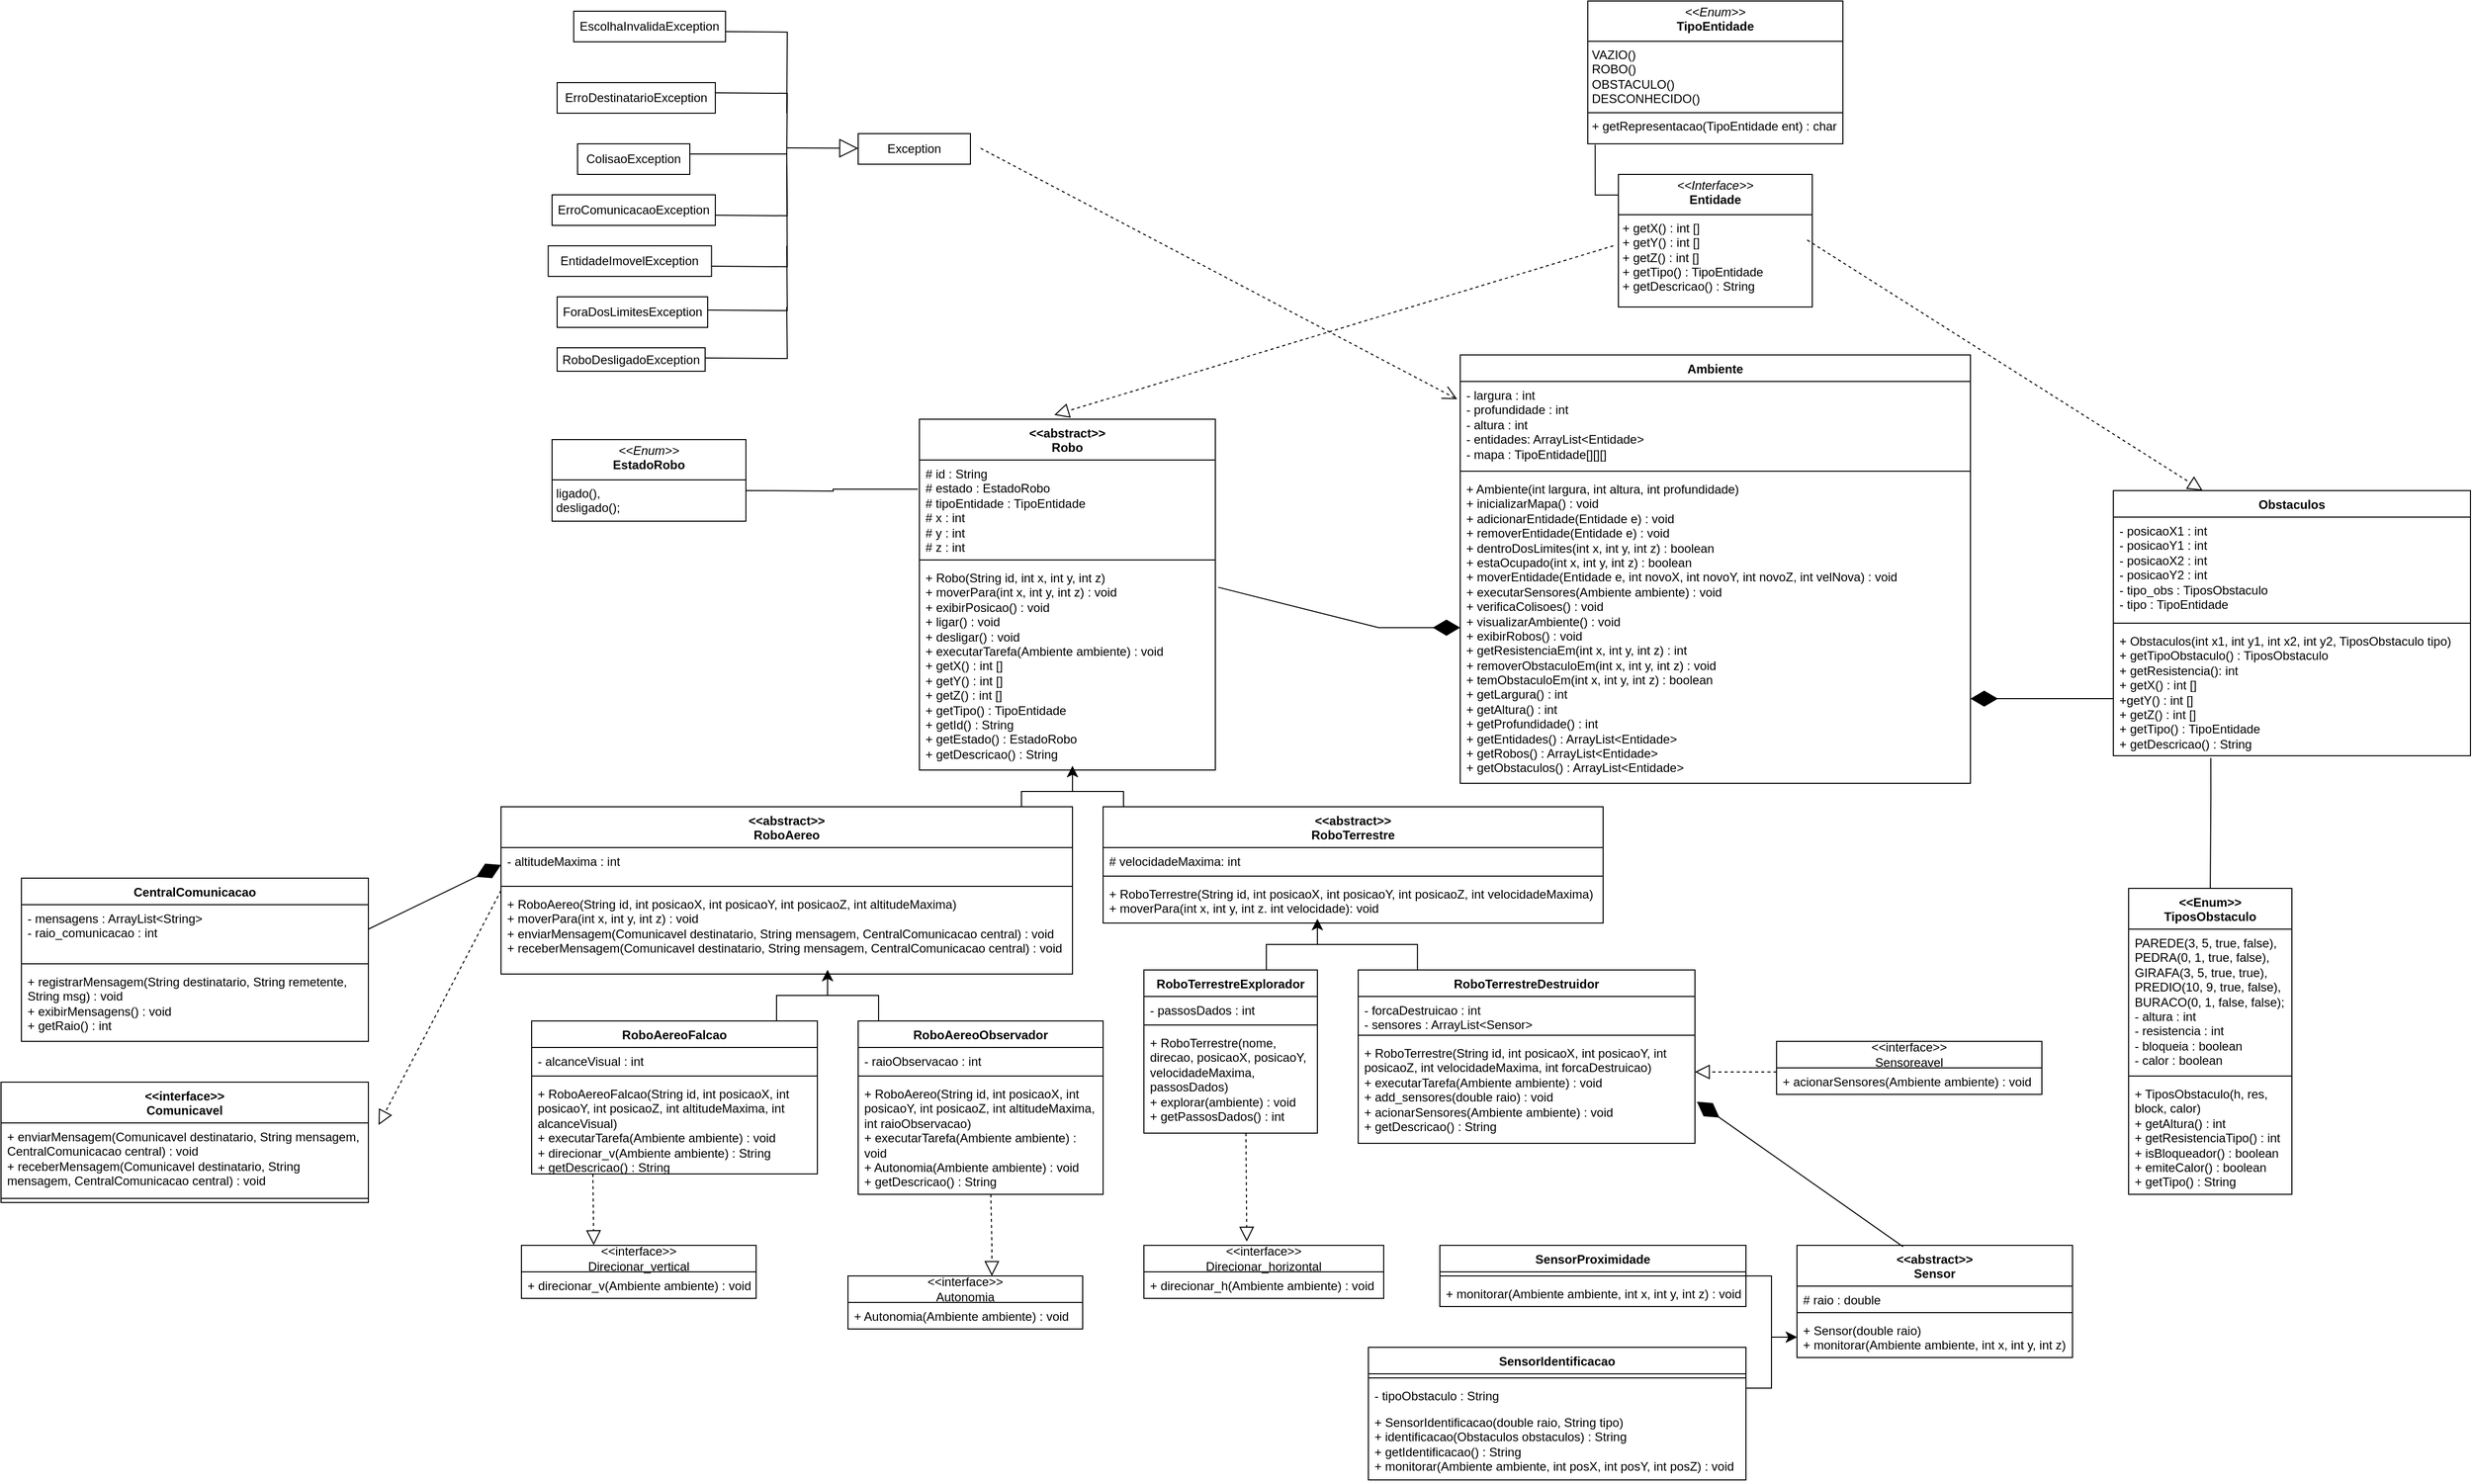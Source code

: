 <mxfile version="26.2.15">
  <diagram id="C5RBs43oDa-KdzZeNtuy" name="Page-1">
    <mxGraphModel dx="2195" dy="632" grid="1" gridSize="10" guides="1" tooltips="1" connect="1" arrows="1" fold="1" page="1" pageScale="1" pageWidth="1169" pageHeight="1654" math="0" shadow="0">
      <root>
        <mxCell id="WIyWlLk6GJQsqaUBKTNV-0" />
        <mxCell id="WIyWlLk6GJQsqaUBKTNV-1" parent="WIyWlLk6GJQsqaUBKTNV-0" />
        <mxCell id="iNKzjEWo3micGkkLstdR-3" value="&lt;div&gt;&amp;lt;&amp;lt;abstract&amp;gt;&amp;gt;&lt;/div&gt;Robo" style="swimlane;fontStyle=1;align=center;verticalAlign=top;childLayout=stackLayout;horizontal=1;startSize=40;horizontalStack=0;resizeParent=1;resizeParentMax=0;resizeLast=0;collapsible=1;marginBottom=0;whiteSpace=wrap;html=1;" parent="WIyWlLk6GJQsqaUBKTNV-1" vertex="1">
          <mxGeometry x="390" y="470" width="290" height="344" as="geometry" />
        </mxCell>
        <mxCell id="iNKzjEWo3micGkkLstdR-4" value="# id : String&lt;div&gt;&lt;span style=&quot;background-color: transparent; color: light-dark(rgb(0, 0, 0), rgb(255, 255, 255));&quot;&gt;# estado : EstadoRobo&lt;/span&gt;&lt;/div&gt;&lt;div&gt;&lt;span style=&quot;background-color: transparent; color: light-dark(rgb(0, 0, 0), rgb(255, 255, 255));&quot;&gt;# tipoEntidade : TipoEntidade&amp;nbsp;&lt;/span&gt;&lt;/div&gt;&lt;div&gt;&lt;span style=&quot;background-color: transparent; color: light-dark(rgb(0, 0, 0), rgb(255, 255, 255));&quot;&gt;# x : int&lt;/span&gt;&lt;/div&gt;&lt;div&gt;# y : int&lt;/div&gt;&lt;div&gt;# z : int&lt;/div&gt;" style="text;strokeColor=none;fillColor=none;align=left;verticalAlign=top;spacingLeft=4;spacingRight=4;overflow=hidden;rotatable=0;points=[[0,0.5],[1,0.5]];portConstraint=eastwest;whiteSpace=wrap;html=1;" parent="iNKzjEWo3micGkkLstdR-3" vertex="1">
          <mxGeometry y="40" width="290" height="94" as="geometry" />
        </mxCell>
        <mxCell id="iNKzjEWo3micGkkLstdR-5" value="" style="line;strokeWidth=1;fillColor=none;align=left;verticalAlign=middle;spacingTop=-1;spacingLeft=3;spacingRight=3;rotatable=0;labelPosition=right;points=[];portConstraint=eastwest;strokeColor=inherit;" parent="iNKzjEWo3micGkkLstdR-3" vertex="1">
          <mxGeometry y="134" width="290" height="8" as="geometry" />
        </mxCell>
        <mxCell id="iNKzjEWo3micGkkLstdR-6" value="+ Robo(String id, int x, int y, int z)&amp;nbsp;&lt;div&gt;+ moverPara(int x, int y, int z) : void&lt;/div&gt;&lt;div&gt;+ exibirPosicao() : void&lt;/div&gt;&lt;div&gt;+ ligar() : void&lt;/div&gt;&lt;div&gt;+ desligar() : void&lt;/div&gt;&lt;div&gt;+ executarTarefa(Ambiente ambiente) : void&lt;/div&gt;&lt;div&gt;&lt;span style=&quot;background-color: transparent; color: light-dark(rgb(0, 0, 0), rgb(255, 255, 255));&quot;&gt;+ getX() : int []&lt;/span&gt;&lt;/div&gt;&lt;div&gt;+ getY() : int []&lt;/div&gt;&lt;div&gt;+ getZ() : int []&lt;/div&gt;&lt;div&gt;+ getTipo() : TipoEntidade&lt;/div&gt;&lt;div&gt;+ getId() : String&lt;/div&gt;&lt;div&gt;+ getEstado() : EstadoRobo&lt;/div&gt;&lt;div&gt;+ getDescricao() : String&lt;/div&gt;" style="text;strokeColor=none;fillColor=none;align=left;verticalAlign=top;spacingLeft=4;spacingRight=4;overflow=hidden;rotatable=0;points=[[0,0.5],[1,0.5]];portConstraint=eastwest;whiteSpace=wrap;html=1;" parent="iNKzjEWo3micGkkLstdR-3" vertex="1">
          <mxGeometry y="142" width="290" height="202" as="geometry" />
        </mxCell>
        <mxCell id="iNKzjEWo3micGkkLstdR-9" value="" style="edgeStyle=elbowEdgeStyle;elbow=vertical;endArrow=classic;html=1;curved=0;rounded=0;endSize=8;startSize=8;" parent="WIyWlLk6GJQsqaUBKTNV-1" edge="1">
          <mxGeometry width="50" height="50" relative="1" as="geometry">
            <mxPoint x="490" y="860" as="sourcePoint" />
            <mxPoint x="540" y="810" as="targetPoint" />
          </mxGeometry>
        </mxCell>
        <mxCell id="iNKzjEWo3micGkkLstdR-10" value="" style="edgeStyle=elbowEdgeStyle;elbow=vertical;endArrow=classic;html=1;curved=0;rounded=0;endSize=8;startSize=8;" parent="WIyWlLk6GJQsqaUBKTNV-1" edge="1">
          <mxGeometry width="50" height="50" relative="1" as="geometry">
            <mxPoint x="590" y="860" as="sourcePoint" />
            <mxPoint x="540" y="810" as="targetPoint" />
          </mxGeometry>
        </mxCell>
        <mxCell id="iNKzjEWo3micGkkLstdR-11" value="&lt;div&gt;&amp;lt;&amp;lt;abstract&amp;gt;&amp;gt;&lt;/div&gt;RoboAereo" style="swimlane;fontStyle=1;align=center;verticalAlign=top;childLayout=stackLayout;horizontal=1;startSize=40;horizontalStack=0;resizeParent=1;resizeParentMax=0;resizeLast=0;collapsible=1;marginBottom=0;whiteSpace=wrap;html=1;" parent="WIyWlLk6GJQsqaUBKTNV-1" vertex="1">
          <mxGeometry x="-20" y="850" width="560" height="164" as="geometry" />
        </mxCell>
        <mxCell id="iNKzjEWo3micGkkLstdR-12" value="&lt;span style=&quot;background-color: transparent; color: light-dark(rgb(0, 0, 0), rgb(255, 255, 255));&quot;&gt;- altitudeMaxima : int&lt;/span&gt;" style="text;strokeColor=none;fillColor=none;align=left;verticalAlign=top;spacingLeft=4;spacingRight=4;overflow=hidden;rotatable=0;points=[[0,0.5],[1,0.5]];portConstraint=eastwest;whiteSpace=wrap;html=1;" parent="iNKzjEWo3micGkkLstdR-11" vertex="1">
          <mxGeometry y="40" width="560" height="34" as="geometry" />
        </mxCell>
        <mxCell id="iNKzjEWo3micGkkLstdR-13" value="" style="line;strokeWidth=1;fillColor=none;align=left;verticalAlign=middle;spacingTop=-1;spacingLeft=3;spacingRight=3;rotatable=0;labelPosition=right;points=[];portConstraint=eastwest;strokeColor=inherit;" parent="iNKzjEWo3micGkkLstdR-11" vertex="1">
          <mxGeometry y="74" width="560" height="8" as="geometry" />
        </mxCell>
        <mxCell id="TuTFMOSZSAOXlySYY8sA-10" value="" style="endArrow=block;dashed=1;endFill=0;endSize=12;html=1;rounded=0;" edge="1" parent="iNKzjEWo3micGkkLstdR-11">
          <mxGeometry width="160" relative="1" as="geometry">
            <mxPoint y="82" as="sourcePoint" />
            <mxPoint x="-120" y="312" as="targetPoint" />
          </mxGeometry>
        </mxCell>
        <mxCell id="iNKzjEWo3micGkkLstdR-14" value="+ RoboAereo(String id, int posicaoX, int posicaoY, int posicaoZ, int altitudeMaxima)&lt;div&gt;&lt;span style=&quot;background-color: transparent; color: light-dark(rgb(0, 0, 0), rgb(255, 255, 255));&quot;&gt;+ moverPara(int x, int y, int z) : void&lt;/span&gt;&lt;/div&gt;&lt;div&gt;&lt;span style=&quot;background-color: transparent; color: light-dark(rgb(0, 0, 0), rgb(255, 255, 255));&quot;&gt;+ enviarMensagem(Comunicavel destinatario, String mensagem, CentralComunicacao central) : void&lt;/span&gt;&lt;/div&gt;&lt;div&gt;+ receberMensagem(&lt;span style=&quot;background-color: transparent; color: light-dark(rgb(0, 0, 0), rgb(255, 255, 255));&quot;&gt;Comunicavel destinatario, String mensagem, CentralComunicacao central) : void&lt;/span&gt;&lt;/div&gt;" style="text;strokeColor=none;fillColor=none;align=left;verticalAlign=top;spacingLeft=4;spacingRight=4;overflow=hidden;rotatable=0;points=[[0,0.5],[1,0.5]];portConstraint=eastwest;whiteSpace=wrap;html=1;" parent="iNKzjEWo3micGkkLstdR-11" vertex="1">
          <mxGeometry y="82" width="560" height="82" as="geometry" />
        </mxCell>
        <mxCell id="iNKzjEWo3micGkkLstdR-19" value="&lt;div&gt;&amp;lt;&amp;lt;abstract&amp;gt;&amp;gt;&lt;/div&gt;RoboTerrestre" style="swimlane;fontStyle=1;align=center;verticalAlign=top;childLayout=stackLayout;horizontal=1;startSize=40;horizontalStack=0;resizeParent=1;resizeParentMax=0;resizeLast=0;collapsible=1;marginBottom=0;whiteSpace=wrap;html=1;" parent="WIyWlLk6GJQsqaUBKTNV-1" vertex="1">
          <mxGeometry x="570" y="850" width="490" height="114" as="geometry" />
        </mxCell>
        <mxCell id="iNKzjEWo3micGkkLstdR-20" value="# velocidadeMaxima: int" style="text;strokeColor=none;fillColor=none;align=left;verticalAlign=top;spacingLeft=4;spacingRight=4;overflow=hidden;rotatable=0;points=[[0,0.5],[1,0.5]];portConstraint=eastwest;whiteSpace=wrap;html=1;" parent="iNKzjEWo3micGkkLstdR-19" vertex="1">
          <mxGeometry y="40" width="490" height="24" as="geometry" />
        </mxCell>
        <mxCell id="iNKzjEWo3micGkkLstdR-21" value="" style="line;strokeWidth=1;fillColor=none;align=left;verticalAlign=middle;spacingTop=-1;spacingLeft=3;spacingRight=3;rotatable=0;labelPosition=right;points=[];portConstraint=eastwest;strokeColor=inherit;" parent="iNKzjEWo3micGkkLstdR-19" vertex="1">
          <mxGeometry y="64" width="490" height="8" as="geometry" />
        </mxCell>
        <mxCell id="iNKzjEWo3micGkkLstdR-22" value="+ RoboTerrestre(String id, int posicaoX, int posicaoY, int posicaoZ, int velocidadeMaxima)&lt;div&gt;+ moverPara(int x, int y, int z. int velocidade): void&lt;br&gt;&lt;/div&gt;" style="text;strokeColor=none;fillColor=none;align=left;verticalAlign=top;spacingLeft=4;spacingRight=4;overflow=hidden;rotatable=0;points=[[0,0.5],[1,0.5]];portConstraint=eastwest;whiteSpace=wrap;html=1;" parent="iNKzjEWo3micGkkLstdR-19" vertex="1">
          <mxGeometry y="72" width="490" height="42" as="geometry" />
        </mxCell>
        <mxCell id="iNKzjEWo3micGkkLstdR-27" value="" style="edgeStyle=elbowEdgeStyle;elbow=vertical;endArrow=classic;html=1;curved=0;rounded=0;endSize=8;startSize=8;" parent="WIyWlLk6GJQsqaUBKTNV-1" edge="1">
          <mxGeometry width="50" height="50" relative="1" as="geometry">
            <mxPoint x="250" y="1060" as="sourcePoint" />
            <mxPoint x="300" y="1010" as="targetPoint" />
          </mxGeometry>
        </mxCell>
        <mxCell id="iNKzjEWo3micGkkLstdR-28" value="RoboAereoFalcao" style="swimlane;fontStyle=1;align=center;verticalAlign=top;childLayout=stackLayout;horizontal=1;startSize=26;horizontalStack=0;resizeParent=1;resizeParentMax=0;resizeLast=0;collapsible=1;marginBottom=0;whiteSpace=wrap;html=1;" parent="WIyWlLk6GJQsqaUBKTNV-1" vertex="1">
          <mxGeometry x="10" y="1060" width="280" height="150" as="geometry" />
        </mxCell>
        <mxCell id="iNKzjEWo3micGkkLstdR-29" value="- alcanceVisual : int" style="text;strokeColor=none;fillColor=none;align=left;verticalAlign=top;spacingLeft=4;spacingRight=4;overflow=hidden;rotatable=0;points=[[0,0.5],[1,0.5]];portConstraint=eastwest;whiteSpace=wrap;html=1;" parent="iNKzjEWo3micGkkLstdR-28" vertex="1">
          <mxGeometry y="26" width="280" height="24" as="geometry" />
        </mxCell>
        <mxCell id="iNKzjEWo3micGkkLstdR-30" value="" style="line;strokeWidth=1;fillColor=none;align=left;verticalAlign=middle;spacingTop=-1;spacingLeft=3;spacingRight=3;rotatable=0;labelPosition=right;points=[];portConstraint=eastwest;strokeColor=inherit;" parent="iNKzjEWo3micGkkLstdR-28" vertex="1">
          <mxGeometry y="50" width="280" height="8" as="geometry" />
        </mxCell>
        <mxCell id="iNKzjEWo3micGkkLstdR-31" value="&lt;div&gt;+ RoboAereoFalcao(String id, int posicaoX, int posicaoY, int posicaoZ, int altitudeMaxima, int alcanceVisual)&lt;/div&gt;+ executarTarefa(Ambiente ambiente) : void&lt;div&gt;+ direcionar_v(Ambiente ambiente) : String&lt;/div&gt;&lt;div&gt;+ getDescricao() : String&lt;/div&gt;" style="text;strokeColor=none;fillColor=none;align=left;verticalAlign=top;spacingLeft=4;spacingRight=4;overflow=hidden;rotatable=0;points=[[0,0.5],[1,0.5]];portConstraint=eastwest;whiteSpace=wrap;html=1;" parent="iNKzjEWo3micGkkLstdR-28" vertex="1">
          <mxGeometry y="58" width="280" height="92" as="geometry" />
        </mxCell>
        <mxCell id="iNKzjEWo3micGkkLstdR-32" value="RoboAereoObservador" style="swimlane;fontStyle=1;align=center;verticalAlign=top;childLayout=stackLayout;horizontal=1;startSize=26;horizontalStack=0;resizeParent=1;resizeParentMax=0;resizeLast=0;collapsible=1;marginBottom=0;whiteSpace=wrap;html=1;" parent="WIyWlLk6GJQsqaUBKTNV-1" vertex="1">
          <mxGeometry x="330" y="1060" width="240" height="170" as="geometry" />
        </mxCell>
        <mxCell id="iNKzjEWo3micGkkLstdR-33" value="- raioObservacao : int" style="text;strokeColor=none;fillColor=none;align=left;verticalAlign=top;spacingLeft=4;spacingRight=4;overflow=hidden;rotatable=0;points=[[0,0.5],[1,0.5]];portConstraint=eastwest;whiteSpace=wrap;html=1;" parent="iNKzjEWo3micGkkLstdR-32" vertex="1">
          <mxGeometry y="26" width="240" height="24" as="geometry" />
        </mxCell>
        <mxCell id="iNKzjEWo3micGkkLstdR-34" value="" style="line;strokeWidth=1;fillColor=none;align=left;verticalAlign=middle;spacingTop=-1;spacingLeft=3;spacingRight=3;rotatable=0;labelPosition=right;points=[];portConstraint=eastwest;strokeColor=inherit;" parent="iNKzjEWo3micGkkLstdR-32" vertex="1">
          <mxGeometry y="50" width="240" height="8" as="geometry" />
        </mxCell>
        <mxCell id="iNKzjEWo3micGkkLstdR-35" value="&lt;div&gt;+ RoboAereo(String id, int posicaoX, int posicaoY, int posicaoZ, int altitudeMaxima, int raioObservacao)&lt;/div&gt;+ executarTarefa(Ambiente ambiente) : void&lt;div&gt;+ Autonomia(Ambiente ambiente) : void&lt;/div&gt;&lt;div&gt;+ getDescricao() : String&lt;/div&gt;" style="text;strokeColor=none;fillColor=none;align=left;verticalAlign=top;spacingLeft=4;spacingRight=4;overflow=hidden;rotatable=0;points=[[0,0.5],[1,0.5]];portConstraint=eastwest;whiteSpace=wrap;html=1;" parent="iNKzjEWo3micGkkLstdR-32" vertex="1">
          <mxGeometry y="58" width="240" height="112" as="geometry" />
        </mxCell>
        <mxCell id="iNKzjEWo3micGkkLstdR-37" style="edgeStyle=orthogonalEdgeStyle;rounded=0;orthogonalLoop=1;jettySize=auto;html=1;exitX=1;exitY=0.5;exitDx=0;exitDy=0;" parent="iNKzjEWo3micGkkLstdR-32" source="iNKzjEWo3micGkkLstdR-33" target="iNKzjEWo3micGkkLstdR-33" edge="1">
          <mxGeometry relative="1" as="geometry" />
        </mxCell>
        <mxCell id="iNKzjEWo3micGkkLstdR-36" value="" style="edgeStyle=elbowEdgeStyle;elbow=vertical;endArrow=classic;html=1;curved=0;rounded=0;endSize=8;startSize=8;" parent="WIyWlLk6GJQsqaUBKTNV-1" edge="1">
          <mxGeometry width="50" height="50" relative="1" as="geometry">
            <mxPoint x="350" y="1060" as="sourcePoint" />
            <mxPoint x="300" y="1010" as="targetPoint" />
          </mxGeometry>
        </mxCell>
        <mxCell id="iNKzjEWo3micGkkLstdR-39" value="" style="edgeStyle=elbowEdgeStyle;elbow=vertical;endArrow=classic;html=1;curved=0;rounded=0;endSize=8;startSize=8;" parent="WIyWlLk6GJQsqaUBKTNV-1" edge="1">
          <mxGeometry width="50" height="50" relative="1" as="geometry">
            <mxPoint x="730" y="1010" as="sourcePoint" />
            <mxPoint x="780" y="960" as="targetPoint" />
          </mxGeometry>
        </mxCell>
        <mxCell id="iNKzjEWo3micGkkLstdR-40" value="RoboTerrestreExplorador" style="swimlane;fontStyle=1;align=center;verticalAlign=top;childLayout=stackLayout;horizontal=1;startSize=26;horizontalStack=0;resizeParent=1;resizeParentMax=0;resizeLast=0;collapsible=1;marginBottom=0;whiteSpace=wrap;html=1;" parent="WIyWlLk6GJQsqaUBKTNV-1" vertex="1">
          <mxGeometry x="610" y="1010" width="170" height="160" as="geometry" />
        </mxCell>
        <mxCell id="iNKzjEWo3micGkkLstdR-41" value="- passosDados : int" style="text;strokeColor=none;fillColor=none;align=left;verticalAlign=top;spacingLeft=4;spacingRight=4;overflow=hidden;rotatable=0;points=[[0,0.5],[1,0.5]];portConstraint=eastwest;whiteSpace=wrap;html=1;" parent="iNKzjEWo3micGkkLstdR-40" vertex="1">
          <mxGeometry y="26" width="170" height="24" as="geometry" />
        </mxCell>
        <mxCell id="iNKzjEWo3micGkkLstdR-42" value="" style="line;strokeWidth=1;fillColor=none;align=left;verticalAlign=middle;spacingTop=-1;spacingLeft=3;spacingRight=3;rotatable=0;labelPosition=right;points=[];portConstraint=eastwest;strokeColor=inherit;" parent="iNKzjEWo3micGkkLstdR-40" vertex="1">
          <mxGeometry y="50" width="170" height="8" as="geometry" />
        </mxCell>
        <mxCell id="iNKzjEWo3micGkkLstdR-43" value="&lt;div&gt;+ RoboTerrestre(nome, direcao, posicaoX, posicaoY, velocidadeMaxima, passosDados)&lt;/div&gt;+ explorar(ambiente) : void&lt;div&gt;+ getPassosDados() : int&lt;/div&gt;" style="text;strokeColor=none;fillColor=none;align=left;verticalAlign=top;spacingLeft=4;spacingRight=4;overflow=hidden;rotatable=0;points=[[0,0.5],[1,0.5]];portConstraint=eastwest;whiteSpace=wrap;html=1;" parent="iNKzjEWo3micGkkLstdR-40" vertex="1">
          <mxGeometry y="58" width="170" height="102" as="geometry" />
        </mxCell>
        <mxCell id="iNKzjEWo3micGkkLstdR-44" value="RoboTerrestreDestruidor" style="swimlane;fontStyle=1;align=center;verticalAlign=top;childLayout=stackLayout;horizontal=1;startSize=26;horizontalStack=0;resizeParent=1;resizeParentMax=0;resizeLast=0;collapsible=1;marginBottom=0;whiteSpace=wrap;html=1;" parent="WIyWlLk6GJQsqaUBKTNV-1" vertex="1">
          <mxGeometry x="820" y="1010" width="330" height="170" as="geometry" />
        </mxCell>
        <mxCell id="iNKzjEWo3micGkkLstdR-45" value="- forcaDestruicao : int&lt;div&gt;- sensores : ArrayList&amp;lt;Sensor&amp;gt;&lt;/div&gt;" style="text;strokeColor=none;fillColor=none;align=left;verticalAlign=top;spacingLeft=4;spacingRight=4;overflow=hidden;rotatable=0;points=[[0,0.5],[1,0.5]];portConstraint=eastwest;whiteSpace=wrap;html=1;" parent="iNKzjEWo3micGkkLstdR-44" vertex="1">
          <mxGeometry y="26" width="330" height="34" as="geometry" />
        </mxCell>
        <mxCell id="iNKzjEWo3micGkkLstdR-46" value="" style="line;strokeWidth=1;fillColor=none;align=left;verticalAlign=middle;spacingTop=-1;spacingLeft=3;spacingRight=3;rotatable=0;labelPosition=right;points=[];portConstraint=eastwest;strokeColor=inherit;" parent="iNKzjEWo3micGkkLstdR-44" vertex="1">
          <mxGeometry y="60" width="330" height="8" as="geometry" />
        </mxCell>
        <mxCell id="iNKzjEWo3micGkkLstdR-47" value="&lt;div&gt;+ RoboTerrestre(String id, int posicaoX, int posicaoY, int posicaoZ, int velocidadeMaxima, int forcaDestruicao)&lt;/div&gt;+ executarTarefa(Ambiente ambiente) : void&lt;div&gt;+ add_sensores(double raio) : void&lt;/div&gt;&lt;div&gt;+ acionarSensores(Ambiente ambiente) : void&lt;/div&gt;&lt;div&gt;+ getDescricao() : String&amp;nbsp;&lt;/div&gt;" style="text;strokeColor=none;fillColor=none;align=left;verticalAlign=top;spacingLeft=4;spacingRight=4;overflow=hidden;rotatable=0;points=[[0,0.5],[1,0.5]];portConstraint=eastwest;whiteSpace=wrap;html=1;" parent="iNKzjEWo3micGkkLstdR-44" vertex="1">
          <mxGeometry y="68" width="330" height="102" as="geometry" />
        </mxCell>
        <mxCell id="iNKzjEWo3micGkkLstdR-48" value="" style="edgeStyle=elbowEdgeStyle;elbow=vertical;endArrow=classic;html=1;curved=0;rounded=0;endSize=8;startSize=8;exitX=0.176;exitY=0;exitDx=0;exitDy=0;exitPerimeter=0;" parent="WIyWlLk6GJQsqaUBKTNV-1" source="iNKzjEWo3micGkkLstdR-44" edge="1">
          <mxGeometry width="50" height="50" relative="1" as="geometry">
            <mxPoint x="820" y="1000" as="sourcePoint" />
            <mxPoint x="780" y="960" as="targetPoint" />
          </mxGeometry>
        </mxCell>
        <mxCell id="iNKzjEWo3micGkkLstdR-49" value="SensorIdentificacao" style="swimlane;fontStyle=1;align=center;verticalAlign=top;childLayout=stackLayout;horizontal=1;startSize=26;horizontalStack=0;resizeParent=1;resizeParentMax=0;resizeLast=0;collapsible=1;marginBottom=0;whiteSpace=wrap;html=1;" parent="WIyWlLk6GJQsqaUBKTNV-1" vertex="1">
          <mxGeometry x="830" y="1380" width="370" height="130" as="geometry" />
        </mxCell>
        <mxCell id="iNKzjEWo3micGkkLstdR-51" value="" style="line;strokeWidth=1;fillColor=none;align=left;verticalAlign=middle;spacingTop=-1;spacingLeft=3;spacingRight=3;rotatable=0;labelPosition=right;points=[];portConstraint=eastwest;strokeColor=inherit;" parent="iNKzjEWo3micGkkLstdR-49" vertex="1">
          <mxGeometry y="26" width="370" height="8" as="geometry" />
        </mxCell>
        <mxCell id="iNKzjEWo3micGkkLstdR-50" value="- tipoObstaculo : String" style="text;strokeColor=none;fillColor=none;align=left;verticalAlign=top;spacingLeft=4;spacingRight=4;overflow=hidden;rotatable=0;points=[[0,0.5],[1,0.5]];portConstraint=eastwest;whiteSpace=wrap;html=1;" parent="iNKzjEWo3micGkkLstdR-49" vertex="1">
          <mxGeometry y="34" width="370" height="26" as="geometry" />
        </mxCell>
        <mxCell id="iNKzjEWo3micGkkLstdR-52" value="+ SensorIdentificacao(double raio, String tipo)&lt;div&gt;+ identificacao(Obstaculos obstaculos) : String&lt;/div&gt;&lt;div&gt;+ getIdentificacao() : String&lt;/div&gt;&lt;div&gt;+ monitorar(Ambiente ambiente, int posX, int posY, int posZ) : void&lt;/div&gt;" style="text;strokeColor=none;fillColor=none;align=left;verticalAlign=top;spacingLeft=4;spacingRight=4;overflow=hidden;rotatable=0;points=[[0,0.5],[1,0.5]];portConstraint=eastwest;whiteSpace=wrap;html=1;" parent="iNKzjEWo3micGkkLstdR-49" vertex="1">
          <mxGeometry y="60" width="370" height="70" as="geometry" />
        </mxCell>
        <mxCell id="iNKzjEWo3micGkkLstdR-55" value="" style="edgeStyle=elbowEdgeStyle;elbow=horizontal;endArrow=classic;html=1;curved=0;rounded=0;endSize=8;startSize=8;" parent="WIyWlLk6GJQsqaUBKTNV-1" edge="1">
          <mxGeometry width="50" height="50" relative="1" as="geometry">
            <mxPoint x="1200" y="1420" as="sourcePoint" />
            <mxPoint x="1250" y="1370" as="targetPoint" />
          </mxGeometry>
        </mxCell>
        <mxCell id="iNKzjEWo3micGkkLstdR-56" value="&lt;div&gt;&amp;lt;&amp;lt;abstract&amp;gt;&amp;gt;&lt;/div&gt;Sensor" style="swimlane;fontStyle=1;align=center;verticalAlign=top;childLayout=stackLayout;horizontal=1;startSize=40;horizontalStack=0;resizeParent=1;resizeParentMax=0;resizeLast=0;collapsible=1;marginBottom=0;whiteSpace=wrap;html=1;" parent="WIyWlLk6GJQsqaUBKTNV-1" vertex="1">
          <mxGeometry x="1250" y="1280" width="270" height="110" as="geometry" />
        </mxCell>
        <mxCell id="iNKzjEWo3micGkkLstdR-57" value="# raio : double" style="text;strokeColor=none;fillColor=none;align=left;verticalAlign=top;spacingLeft=4;spacingRight=4;overflow=hidden;rotatable=0;points=[[0,0.5],[1,0.5]];portConstraint=eastwest;whiteSpace=wrap;html=1;" parent="iNKzjEWo3micGkkLstdR-56" vertex="1">
          <mxGeometry y="40" width="270" height="22" as="geometry" />
        </mxCell>
        <mxCell id="iNKzjEWo3micGkkLstdR-58" value="" style="line;strokeWidth=1;fillColor=none;align=left;verticalAlign=middle;spacingTop=-1;spacingLeft=3;spacingRight=3;rotatable=0;labelPosition=right;points=[];portConstraint=eastwest;strokeColor=inherit;" parent="iNKzjEWo3micGkkLstdR-56" vertex="1">
          <mxGeometry y="62" width="270" height="8" as="geometry" />
        </mxCell>
        <mxCell id="iNKzjEWo3micGkkLstdR-59" value="+ Sensor(double raio)&lt;div&gt;+ monitorar(Ambiente ambiente, int x, int y, int z)&lt;/div&gt;" style="text;strokeColor=none;fillColor=none;align=left;verticalAlign=top;spacingLeft=4;spacingRight=4;overflow=hidden;rotatable=0;points=[[0,0.5],[1,0.5]];portConstraint=eastwest;whiteSpace=wrap;html=1;" parent="iNKzjEWo3micGkkLstdR-56" vertex="1">
          <mxGeometry y="70" width="270" height="40" as="geometry" />
        </mxCell>
        <mxCell id="iNKzjEWo3micGkkLstdR-60" value="" style="edgeStyle=elbowEdgeStyle;elbow=horizontal;endArrow=classic;html=1;curved=0;rounded=0;endSize=8;startSize=8;" parent="WIyWlLk6GJQsqaUBKTNV-1" edge="1">
          <mxGeometry width="50" height="50" relative="1" as="geometry">
            <mxPoint x="1200" y="1310" as="sourcePoint" />
            <mxPoint x="1250" y="1370" as="targetPoint" />
          </mxGeometry>
        </mxCell>
        <mxCell id="iNKzjEWo3micGkkLstdR-61" value="SensorProximidade" style="swimlane;fontStyle=1;align=center;verticalAlign=top;childLayout=stackLayout;horizontal=1;startSize=26;horizontalStack=0;resizeParent=1;resizeParentMax=0;resizeLast=0;collapsible=1;marginBottom=0;whiteSpace=wrap;html=1;" parent="WIyWlLk6GJQsqaUBKTNV-1" vertex="1">
          <mxGeometry x="900" y="1280" width="300" height="60" as="geometry" />
        </mxCell>
        <mxCell id="iNKzjEWo3micGkkLstdR-63" value="" style="line;strokeWidth=1;fillColor=none;align=left;verticalAlign=middle;spacingTop=-1;spacingLeft=3;spacingRight=3;rotatable=0;labelPosition=right;points=[];portConstraint=eastwest;strokeColor=inherit;" parent="iNKzjEWo3micGkkLstdR-61" vertex="1">
          <mxGeometry y="26" width="300" height="8" as="geometry" />
        </mxCell>
        <mxCell id="iNKzjEWo3micGkkLstdR-64" value="+ monitorar(Ambiente ambiente, int x, int y, int z) : void" style="text;strokeColor=none;fillColor=none;align=left;verticalAlign=top;spacingLeft=4;spacingRight=4;overflow=hidden;rotatable=0;points=[[0,0.5],[1,0.5]];portConstraint=eastwest;whiteSpace=wrap;html=1;" parent="iNKzjEWo3micGkkLstdR-61" vertex="1">
          <mxGeometry y="34" width="300" height="26" as="geometry" />
        </mxCell>
        <mxCell id="iNKzjEWo3micGkkLstdR-65" value="Obstaculos" style="swimlane;fontStyle=1;align=center;verticalAlign=top;childLayout=stackLayout;horizontal=1;startSize=26;horizontalStack=0;resizeParent=1;resizeParentMax=0;resizeLast=0;collapsible=1;marginBottom=0;whiteSpace=wrap;html=1;" parent="WIyWlLk6GJQsqaUBKTNV-1" vertex="1">
          <mxGeometry x="1560" y="540" width="350" height="260" as="geometry" />
        </mxCell>
        <mxCell id="iNKzjEWo3micGkkLstdR-66" value="- posicaoX1 : int&lt;div&gt;- posicaoY1 : int&lt;/div&gt;&lt;div&gt;- posicaoX2 : int&lt;/div&gt;&lt;div&gt;- posicaoY2 : int&lt;/div&gt;&lt;div&gt;- tipo_obs : TiposObstaculo&lt;/div&gt;&lt;div&gt;- tipo : TipoEntidade&lt;/div&gt;" style="text;strokeColor=none;fillColor=none;align=left;verticalAlign=top;spacingLeft=4;spacingRight=4;overflow=hidden;rotatable=0;points=[[0,0.5],[1,0.5]];portConstraint=eastwest;whiteSpace=wrap;html=1;" parent="iNKzjEWo3micGkkLstdR-65" vertex="1">
          <mxGeometry y="26" width="350" height="100" as="geometry" />
        </mxCell>
        <mxCell id="iNKzjEWo3micGkkLstdR-67" value="" style="line;strokeWidth=1;fillColor=none;align=left;verticalAlign=middle;spacingTop=-1;spacingLeft=3;spacingRight=3;rotatable=0;labelPosition=right;points=[];portConstraint=eastwest;strokeColor=inherit;" parent="iNKzjEWo3micGkkLstdR-65" vertex="1">
          <mxGeometry y="126" width="350" height="8" as="geometry" />
        </mxCell>
        <mxCell id="iNKzjEWo3micGkkLstdR-68" value="+ Obstaculos(int x1, int y1, int x2, int y2, TiposObstaculo tipo)&lt;div&gt;+ getTipoObstaculo() : TiposObstaculo&lt;/div&gt;&lt;div&gt;+ getResistencia(): int&lt;/div&gt;&lt;div&gt;+ getX() : int []&lt;/div&gt;&lt;div&gt;+getY() : int []&lt;/div&gt;&lt;div&gt;+ getZ() : int []&lt;/div&gt;&lt;div&gt;+ getTipo() : TipoEntidade&lt;/div&gt;&lt;div&gt;+ getDescricao() : String&lt;/div&gt;" style="text;strokeColor=none;fillColor=none;align=left;verticalAlign=top;spacingLeft=4;spacingRight=4;overflow=hidden;rotatable=0;points=[[0,0.5],[1,0.5]];portConstraint=eastwest;whiteSpace=wrap;html=1;" parent="iNKzjEWo3micGkkLstdR-65" vertex="1">
          <mxGeometry y="134" width="350" height="126" as="geometry" />
        </mxCell>
        <mxCell id="iNKzjEWo3micGkkLstdR-69" value="&lt;div&gt;&amp;lt;&amp;lt;Enum&amp;gt;&amp;gt;&lt;/div&gt;TiposObstaculo" style="swimlane;fontStyle=1;align=center;verticalAlign=top;childLayout=stackLayout;horizontal=1;startSize=40;horizontalStack=0;resizeParent=1;resizeParentMax=0;resizeLast=0;collapsible=1;marginBottom=0;whiteSpace=wrap;html=1;" parent="WIyWlLk6GJQsqaUBKTNV-1" vertex="1">
          <mxGeometry x="1575" y="930" width="160" height="300" as="geometry" />
        </mxCell>
        <mxCell id="iNKzjEWo3micGkkLstdR-70" value="&lt;div&gt;PAREDE(3, 5, true, false),&lt;/div&gt;&lt;div&gt;PEDRA(0, 1, true, false),&lt;/div&gt;&lt;div&gt;GIRAFA(3, 5, true, true),&lt;/div&gt;&lt;div&gt;PREDIO(10, 9, true, false),&lt;/div&gt;&lt;div&gt;BURACO(0, 1, false, false);&lt;/div&gt;- altura : int&amp;nbsp;&lt;div&gt;- resistencia : int&lt;/div&gt;&lt;div&gt;- bloqueia : boolean&lt;/div&gt;&lt;div&gt;- calor : boolean&lt;/div&gt;" style="text;strokeColor=none;fillColor=none;align=left;verticalAlign=top;spacingLeft=4;spacingRight=4;overflow=hidden;rotatable=0;points=[[0,0.5],[1,0.5]];portConstraint=eastwest;whiteSpace=wrap;html=1;" parent="iNKzjEWo3micGkkLstdR-69" vertex="1">
          <mxGeometry y="40" width="160" height="140" as="geometry" />
        </mxCell>
        <mxCell id="iNKzjEWo3micGkkLstdR-71" value="" style="line;strokeWidth=1;fillColor=none;align=left;verticalAlign=middle;spacingTop=-1;spacingLeft=3;spacingRight=3;rotatable=0;labelPosition=right;points=[];portConstraint=eastwest;strokeColor=inherit;" parent="iNKzjEWo3micGkkLstdR-69" vertex="1">
          <mxGeometry y="180" width="160" height="8" as="geometry" />
        </mxCell>
        <mxCell id="iNKzjEWo3micGkkLstdR-72" value="+ TiposObstaculo(h, res, block, calor)&lt;div&gt;+ getAltura() : int&lt;/div&gt;&lt;div&gt;+ getResistenciaTipo() : int&lt;/div&gt;&lt;div&gt;+ isBloqueador() : boolean&lt;/div&gt;&lt;div&gt;+ emiteCalor() : boolean&lt;/div&gt;&lt;div&gt;+ getTipo() : String&lt;/div&gt;" style="text;strokeColor=none;fillColor=none;align=left;verticalAlign=top;spacingLeft=4;spacingRight=4;overflow=hidden;rotatable=0;points=[[0,0.5],[1,0.5]];portConstraint=eastwest;whiteSpace=wrap;html=1;" parent="iNKzjEWo3micGkkLstdR-69" vertex="1">
          <mxGeometry y="188" width="160" height="112" as="geometry" />
        </mxCell>
        <mxCell id="iNKzjEWo3micGkkLstdR-73" value="Ambiente" style="swimlane;fontStyle=1;align=center;verticalAlign=top;childLayout=stackLayout;horizontal=1;startSize=26;horizontalStack=0;resizeParent=1;resizeParentMax=0;resizeLast=0;collapsible=1;marginBottom=0;whiteSpace=wrap;html=1;" parent="WIyWlLk6GJQsqaUBKTNV-1" vertex="1">
          <mxGeometry x="920" y="407" width="500" height="420" as="geometry" />
        </mxCell>
        <mxCell id="iNKzjEWo3micGkkLstdR-74" value="- largura : int&lt;div&gt;- profundidade : int&lt;/div&gt;&lt;div&gt;- altura : int&lt;/div&gt;&lt;div&gt;- entidades: ArrayList&amp;lt;Entidade&amp;gt;&lt;/div&gt;&lt;div&gt;- mapa : TipoEntidade[][][]&lt;/div&gt;" style="text;strokeColor=none;fillColor=none;align=left;verticalAlign=top;spacingLeft=4;spacingRight=4;overflow=hidden;rotatable=0;points=[[0,0.5],[1,0.5]];portConstraint=eastwest;whiteSpace=wrap;html=1;" parent="iNKzjEWo3micGkkLstdR-73" vertex="1">
          <mxGeometry y="26" width="500" height="84" as="geometry" />
        </mxCell>
        <mxCell id="iNKzjEWo3micGkkLstdR-75" value="" style="line;strokeWidth=1;fillColor=none;align=left;verticalAlign=middle;spacingTop=-1;spacingLeft=3;spacingRight=3;rotatable=0;labelPosition=right;points=[];portConstraint=eastwest;strokeColor=inherit;" parent="iNKzjEWo3micGkkLstdR-73" vertex="1">
          <mxGeometry y="110" width="500" height="8" as="geometry" />
        </mxCell>
        <mxCell id="iNKzjEWo3micGkkLstdR-76" value="+ Ambiente(int largura, int altura, int profundidade)&lt;div&gt;+ inicializarMapa() : void&lt;br&gt;&lt;div&gt;+ adicionarEntidade(Entidade e) : void&lt;/div&gt;&lt;div&gt;+ removerEntidade(Entidade e) : void&lt;/div&gt;&lt;div&gt;&lt;span style=&quot;background-color: transparent; color: light-dark(rgb(0, 0, 0), rgb(255, 255, 255));&quot;&gt;+ dentroDosLimites(int x, int y, int z) : boolean&lt;/span&gt;&lt;/div&gt;&lt;div&gt;+ estaOcupado(int x, int y, int z) : boolean&lt;/div&gt;&lt;div&gt;+ moverEntidade(Entidade e, int novoX, int novoY, int novoZ, int velNova) : void&lt;/div&gt;&lt;div&gt;+ executarSensores(Ambiente ambiente) : void&lt;/div&gt;&lt;div&gt;+ verificaColisoes() : void&lt;/div&gt;&lt;div&gt;+ visualizarAmbiente() : void&lt;/div&gt;&lt;div&gt;+ exibirRobos() : void&lt;/div&gt;&lt;div&gt;+ getResistenciaEm(int x, int y, int z) : int&lt;/div&gt;&lt;div&gt;+ removerObstaculoEm(int x, int y, int z) : void&lt;/div&gt;&lt;div&gt;+ temObstaculoEm(int x, int y, int z) : boolean&lt;/div&gt;&lt;div&gt;&lt;span style=&quot;background-color: transparent; color: light-dark(rgb(0, 0, 0), rgb(255, 255, 255));&quot;&gt;+ getLargura() : int&lt;/span&gt;&lt;/div&gt;&lt;div&gt;+ getAltura() : int&lt;/div&gt;&lt;div&gt;+ getProfundidade() : int&lt;/div&gt;&lt;div&gt;+ getEntidades() : ArrayList&amp;lt;Entidade&amp;gt;&lt;/div&gt;&lt;/div&gt;&lt;div&gt;+ getRobos() : ArrayList&amp;lt;Entidade&amp;gt;&lt;/div&gt;&lt;div&gt;+ getObstaculos() : ArrayList&amp;lt;Entidade&amp;gt;&lt;/div&gt;" style="text;strokeColor=none;fillColor=none;align=left;verticalAlign=top;spacingLeft=4;spacingRight=4;overflow=hidden;rotatable=0;points=[[0,0.5],[1,0.5]];portConstraint=eastwest;whiteSpace=wrap;html=1;" parent="iNKzjEWo3micGkkLstdR-73" vertex="1">
          <mxGeometry y="118" width="500" height="302" as="geometry" />
        </mxCell>
        <mxCell id="iNKzjEWo3micGkkLstdR-87" value="" style="endArrow=diamondThin;endFill=1;endSize=24;html=1;rounded=0;exitX=1.01;exitY=0.113;exitDx=0;exitDy=0;exitPerimeter=0;" parent="WIyWlLk6GJQsqaUBKTNV-1" source="iNKzjEWo3micGkkLstdR-6" edge="1">
          <mxGeometry width="160" relative="1" as="geometry">
            <mxPoint x="760" y="674.38" as="sourcePoint" />
            <mxPoint x="920" y="674.38" as="targetPoint" />
            <Array as="points">
              <mxPoint x="840" y="674.38" />
            </Array>
          </mxGeometry>
        </mxCell>
        <mxCell id="iNKzjEWo3micGkkLstdR-88" value="" style="endArrow=diamondThin;endFill=1;endSize=24;html=1;rounded=0;exitX=0;exitY=0.5;exitDx=0;exitDy=0;" parent="WIyWlLk6GJQsqaUBKTNV-1" edge="1">
          <mxGeometry width="160" relative="1" as="geometry">
            <mxPoint x="1560" y="744.0" as="sourcePoint" />
            <mxPoint x="1420" y="744" as="targetPoint" />
          </mxGeometry>
        </mxCell>
        <mxCell id="iNKzjEWo3micGkkLstdR-89" value="" style="endArrow=none;html=1;edgeStyle=orthogonalEdgeStyle;rounded=0;entryX=0.5;entryY=0;entryDx=0;entryDy=0;exitX=0.273;exitY=1.017;exitDx=0;exitDy=0;exitPerimeter=0;" parent="WIyWlLk6GJQsqaUBKTNV-1" source="iNKzjEWo3micGkkLstdR-68" target="iNKzjEWo3micGkkLstdR-69" edge="1">
          <mxGeometry relative="1" as="geometry">
            <mxPoint x="1550" y="860" as="sourcePoint" />
            <mxPoint x="1710" y="860" as="targetPoint" />
            <Array as="points">
              <mxPoint x="1656" y="840" />
            </Array>
          </mxGeometry>
        </mxCell>
        <mxCell id="TuTFMOSZSAOXlySYY8sA-2" value="CentralComunicacao" style="swimlane;fontStyle=1;align=center;verticalAlign=top;childLayout=stackLayout;horizontal=1;startSize=26;horizontalStack=0;resizeParent=1;resizeParentMax=0;resizeLast=0;collapsible=1;marginBottom=0;whiteSpace=wrap;html=1;" vertex="1" parent="WIyWlLk6GJQsqaUBKTNV-1">
          <mxGeometry x="-490" y="920" width="340" height="160" as="geometry" />
        </mxCell>
        <mxCell id="TuTFMOSZSAOXlySYY8sA-3" value="- mensagens : ArrayList&amp;lt;String&amp;gt;&lt;div&gt;- raio_comunicacao : int&lt;/div&gt;" style="text;strokeColor=none;fillColor=none;align=left;verticalAlign=top;spacingLeft=4;spacingRight=4;overflow=hidden;rotatable=0;points=[[0,0.5],[1,0.5]];portConstraint=eastwest;whiteSpace=wrap;html=1;" vertex="1" parent="TuTFMOSZSAOXlySYY8sA-2">
          <mxGeometry y="26" width="340" height="54" as="geometry" />
        </mxCell>
        <mxCell id="TuTFMOSZSAOXlySYY8sA-4" value="" style="line;strokeWidth=1;fillColor=none;align=left;verticalAlign=middle;spacingTop=-1;spacingLeft=3;spacingRight=3;rotatable=0;labelPosition=right;points=[];portConstraint=eastwest;strokeColor=inherit;" vertex="1" parent="TuTFMOSZSAOXlySYY8sA-2">
          <mxGeometry y="80" width="340" height="8" as="geometry" />
        </mxCell>
        <mxCell id="TuTFMOSZSAOXlySYY8sA-5" value="+ registrarMensagem(String destinatario, String remetente, String msg) : void&lt;div&gt;+ exibirMensagens() : void&lt;/div&gt;&lt;div&gt;+ getRaio() : int&lt;/div&gt;" style="text;strokeColor=none;fillColor=none;align=left;verticalAlign=top;spacingLeft=4;spacingRight=4;overflow=hidden;rotatable=0;points=[[0,0.5],[1,0.5]];portConstraint=eastwest;whiteSpace=wrap;html=1;" vertex="1" parent="TuTFMOSZSAOXlySYY8sA-2">
          <mxGeometry y="88" width="340" height="72" as="geometry" />
        </mxCell>
        <mxCell id="TuTFMOSZSAOXlySYY8sA-6" value="&amp;lt;&amp;lt;interface&amp;gt;&amp;gt;&lt;div&gt;Comunicavel&lt;/div&gt;" style="swimlane;fontStyle=1;align=center;verticalAlign=top;childLayout=stackLayout;horizontal=1;startSize=40;horizontalStack=0;resizeParent=1;resizeParentMax=0;resizeLast=0;collapsible=1;marginBottom=0;whiteSpace=wrap;html=1;" vertex="1" parent="WIyWlLk6GJQsqaUBKTNV-1">
          <mxGeometry x="-510" y="1120" width="360" height="118" as="geometry" />
        </mxCell>
        <mxCell id="TuTFMOSZSAOXlySYY8sA-7" value="+ enviarMensagem(Comunicavel destinatario, String mensagem, CentralComunicacao central)&amp;nbsp;: void&lt;div&gt;+ receberMensagem(&lt;span style=&quot;background-color: transparent; color: light-dark(rgb(0, 0, 0), rgb(255, 255, 255));&quot;&gt;Comunicavel destinatario, String mensagem, CentralComunicacao central&lt;/span&gt;&lt;span style=&quot;background-color: transparent; color: light-dark(rgb(0, 0, 0), rgb(255, 255, 255));&quot;&gt;) : void&lt;/span&gt;&lt;/div&gt;" style="text;strokeColor=none;fillColor=none;align=left;verticalAlign=top;spacingLeft=4;spacingRight=4;overflow=hidden;rotatable=0;points=[[0,0.5],[1,0.5]];portConstraint=eastwest;whiteSpace=wrap;html=1;" vertex="1" parent="TuTFMOSZSAOXlySYY8sA-6">
          <mxGeometry y="40" width="360" height="70" as="geometry" />
        </mxCell>
        <mxCell id="TuTFMOSZSAOXlySYY8sA-8" value="" style="line;strokeWidth=1;fillColor=none;align=left;verticalAlign=middle;spacingTop=-1;spacingLeft=3;spacingRight=3;rotatable=0;labelPosition=right;points=[];portConstraint=eastwest;strokeColor=inherit;" vertex="1" parent="TuTFMOSZSAOXlySYY8sA-6">
          <mxGeometry y="110" width="360" height="8" as="geometry" />
        </mxCell>
        <mxCell id="TuTFMOSZSAOXlySYY8sA-12" value="&amp;lt;&amp;lt;interface&amp;gt;&amp;gt;&lt;div&gt;Direcionar_vertical&lt;/div&gt;" style="swimlane;fontStyle=0;childLayout=stackLayout;horizontal=1;startSize=26;fillColor=none;horizontalStack=0;resizeParent=1;resizeParentMax=0;resizeLast=0;collapsible=1;marginBottom=0;whiteSpace=wrap;html=1;" vertex="1" parent="WIyWlLk6GJQsqaUBKTNV-1">
          <mxGeometry y="1280" width="230" height="52" as="geometry" />
        </mxCell>
        <mxCell id="TuTFMOSZSAOXlySYY8sA-15" value="+ direcionar_v(Ambiente ambiente) : void" style="text;strokeColor=none;fillColor=none;align=left;verticalAlign=top;spacingLeft=4;spacingRight=4;overflow=hidden;rotatable=0;points=[[0,0.5],[1,0.5]];portConstraint=eastwest;whiteSpace=wrap;html=1;" vertex="1" parent="TuTFMOSZSAOXlySYY8sA-12">
          <mxGeometry y="26" width="230" height="26" as="geometry" />
        </mxCell>
        <mxCell id="TuTFMOSZSAOXlySYY8sA-16" value="&amp;lt;&amp;lt;interface&amp;gt;&amp;gt;&lt;div&gt;Direcionar_horizontal&lt;/div&gt;" style="swimlane;fontStyle=0;childLayout=stackLayout;horizontal=1;startSize=26;fillColor=none;horizontalStack=0;resizeParent=1;resizeParentMax=0;resizeLast=0;collapsible=1;marginBottom=0;whiteSpace=wrap;html=1;" vertex="1" parent="WIyWlLk6GJQsqaUBKTNV-1">
          <mxGeometry x="610" y="1280" width="235" height="52" as="geometry" />
        </mxCell>
        <mxCell id="TuTFMOSZSAOXlySYY8sA-17" value="+ direcionar_h(Ambiente ambiente) : void" style="text;strokeColor=none;fillColor=none;align=left;verticalAlign=top;spacingLeft=4;spacingRight=4;overflow=hidden;rotatable=0;points=[[0,0.5],[1,0.5]];portConstraint=eastwest;whiteSpace=wrap;html=1;" vertex="1" parent="TuTFMOSZSAOXlySYY8sA-16">
          <mxGeometry y="26" width="235" height="26" as="geometry" />
        </mxCell>
        <mxCell id="TuTFMOSZSAOXlySYY8sA-18" value="" style="endArrow=block;dashed=1;endFill=0;endSize=12;html=1;rounded=0;entryX=0.308;entryY=-0.005;entryDx=0;entryDy=0;entryPerimeter=0;" edge="1" parent="WIyWlLk6GJQsqaUBKTNV-1" target="TuTFMOSZSAOXlySYY8sA-12">
          <mxGeometry width="160" relative="1" as="geometry">
            <mxPoint x="70" y="1210" as="sourcePoint" />
            <mxPoint x="230" y="1210" as="targetPoint" />
          </mxGeometry>
        </mxCell>
        <mxCell id="TuTFMOSZSAOXlySYY8sA-19" value="" style="endArrow=block;dashed=1;endFill=0;endSize=12;html=1;rounded=0;entryX=0.429;entryY=-0.072;entryDx=0;entryDy=0;entryPerimeter=0;" edge="1" parent="WIyWlLk6GJQsqaUBKTNV-1" target="TuTFMOSZSAOXlySYY8sA-16">
          <mxGeometry width="160" relative="1" as="geometry">
            <mxPoint x="710" y="1170" as="sourcePoint" />
            <mxPoint x="711" y="1240" as="targetPoint" />
          </mxGeometry>
        </mxCell>
        <mxCell id="TuTFMOSZSAOXlySYY8sA-20" value="&amp;lt;&amp;lt;interface&amp;gt;&amp;gt;&lt;div&gt;Autonomia&lt;/div&gt;" style="swimlane;fontStyle=0;childLayout=stackLayout;horizontal=1;startSize=26;fillColor=none;horizontalStack=0;resizeParent=1;resizeParentMax=0;resizeLast=0;collapsible=1;marginBottom=0;whiteSpace=wrap;html=1;" vertex="1" parent="WIyWlLk6GJQsqaUBKTNV-1">
          <mxGeometry x="320" y="1310" width="230" height="52" as="geometry" />
        </mxCell>
        <mxCell id="TuTFMOSZSAOXlySYY8sA-21" value="+ Autonomia(Ambiente ambiente) : void" style="text;strokeColor=none;fillColor=none;align=left;verticalAlign=top;spacingLeft=4;spacingRight=4;overflow=hidden;rotatable=0;points=[[0,0.5],[1,0.5]];portConstraint=eastwest;whiteSpace=wrap;html=1;" vertex="1" parent="TuTFMOSZSAOXlySYY8sA-20">
          <mxGeometry y="26" width="230" height="26" as="geometry" />
        </mxCell>
        <mxCell id="TuTFMOSZSAOXlySYY8sA-22" value="" style="endArrow=block;dashed=1;endFill=0;endSize=12;html=1;rounded=0;" edge="1" parent="WIyWlLk6GJQsqaUBKTNV-1">
          <mxGeometry width="160" relative="1" as="geometry">
            <mxPoint x="460" y="1230" as="sourcePoint" />
            <mxPoint x="461" y="1310" as="targetPoint" />
            <Array as="points">
              <mxPoint x="461" y="1280" />
            </Array>
          </mxGeometry>
        </mxCell>
        <mxCell id="TuTFMOSZSAOXlySYY8sA-23" value="&amp;lt;&amp;lt;interface&amp;gt;&amp;gt;&lt;div&gt;Sensoreavel&lt;/div&gt;" style="swimlane;fontStyle=0;childLayout=stackLayout;horizontal=1;startSize=26;fillColor=none;horizontalStack=0;resizeParent=1;resizeParentMax=0;resizeLast=0;collapsible=1;marginBottom=0;whiteSpace=wrap;html=1;" vertex="1" parent="WIyWlLk6GJQsqaUBKTNV-1">
          <mxGeometry x="1230" y="1080" width="260" height="52" as="geometry" />
        </mxCell>
        <mxCell id="TuTFMOSZSAOXlySYY8sA-24" value="+ acionarSensores(Ambiente ambiente) : void" style="text;strokeColor=none;fillColor=none;align=left;verticalAlign=top;spacingLeft=4;spacingRight=4;overflow=hidden;rotatable=0;points=[[0,0.5],[1,0.5]];portConstraint=eastwest;whiteSpace=wrap;html=1;" vertex="1" parent="TuTFMOSZSAOXlySYY8sA-23">
          <mxGeometry y="26" width="260" height="26" as="geometry" />
        </mxCell>
        <mxCell id="TuTFMOSZSAOXlySYY8sA-25" value="" style="endArrow=block;dashed=1;endFill=0;endSize=12;html=1;rounded=0;" edge="1" parent="WIyWlLk6GJQsqaUBKTNV-1">
          <mxGeometry width="160" relative="1" as="geometry">
            <mxPoint x="1230" y="1110" as="sourcePoint" />
            <mxPoint x="1150" y="1110" as="targetPoint" />
          </mxGeometry>
        </mxCell>
        <mxCell id="TuTFMOSZSAOXlySYY8sA-26" value="" style="endArrow=diamondThin;endFill=1;endSize=24;html=1;rounded=0;entryX=1.006;entryY=0.6;entryDx=0;entryDy=0;entryPerimeter=0;exitX=0.385;exitY=0.012;exitDx=0;exitDy=0;exitPerimeter=0;" edge="1" parent="WIyWlLk6GJQsqaUBKTNV-1" source="iNKzjEWo3micGkkLstdR-56" target="iNKzjEWo3micGkkLstdR-47">
          <mxGeometry width="160" relative="1" as="geometry">
            <mxPoint x="1260" y="1190" as="sourcePoint" />
            <mxPoint x="1420" y="1190" as="targetPoint" />
          </mxGeometry>
        </mxCell>
        <mxCell id="TuTFMOSZSAOXlySYY8sA-27" value="" style="endArrow=diamondThin;endFill=1;endSize=24;html=1;rounded=0;entryX=0;entryY=0.5;entryDx=0;entryDy=0;" edge="1" parent="WIyWlLk6GJQsqaUBKTNV-1" target="iNKzjEWo3micGkkLstdR-12">
          <mxGeometry width="160" relative="1" as="geometry">
            <mxPoint x="-150" y="970" as="sourcePoint" />
            <mxPoint x="10" y="970" as="targetPoint" />
          </mxGeometry>
        </mxCell>
        <mxCell id="TuTFMOSZSAOXlySYY8sA-28" value="&lt;p style=&quot;margin:0px;margin-top:4px;text-align:center;&quot;&gt;&lt;i&gt;&amp;lt;&amp;lt;Interface&amp;gt;&amp;gt;&lt;/i&gt;&lt;br&gt;&lt;b&gt;Entidade&lt;/b&gt;&lt;/p&gt;&lt;hr size=&quot;1&quot; style=&quot;border-style:solid;&quot;&gt;&lt;p style=&quot;margin:0px;margin-left:4px;&quot;&gt;+ getX() : int []&lt;/p&gt;&lt;p style=&quot;margin:0px;margin-left:4px;&quot;&gt;+ getY() : int []&lt;/p&gt;&lt;p style=&quot;margin:0px;margin-left:4px;&quot;&gt;+ getZ() : int []&lt;/p&gt;&lt;p style=&quot;margin:0px;margin-left:4px;&quot;&gt;+ getTipo() : TipoEntidade&lt;/p&gt;&lt;p style=&quot;margin:0px;margin-left:4px;&quot;&gt;+ getDescricao() : String&lt;/p&gt;" style="verticalAlign=top;align=left;overflow=fill;html=1;whiteSpace=wrap;" vertex="1" parent="WIyWlLk6GJQsqaUBKTNV-1">
          <mxGeometry x="1075" y="230" width="190" height="130" as="geometry" />
        </mxCell>
        <mxCell id="TuTFMOSZSAOXlySYY8sA-31" value="&lt;p style=&quot;margin:0px;margin-top:4px;text-align:center;&quot;&gt;&lt;i&gt;&amp;lt;&amp;lt;Enum&amp;gt;&amp;gt;&lt;/i&gt;&lt;br&gt;&lt;b&gt;TipoEntidade&lt;/b&gt;&lt;/p&gt;&lt;hr size=&quot;1&quot; style=&quot;border-style:solid;&quot;&gt;&lt;p style=&quot;margin:0px;margin-left:4px;&quot;&gt;VAZIO()&lt;/p&gt;&lt;p style=&quot;margin:0px;margin-left:4px;&quot;&gt;ROBO()&lt;/p&gt;&lt;p style=&quot;margin:0px;margin-left:4px;&quot;&gt;OBSTACULO()&lt;/p&gt;&lt;p style=&quot;margin:0px;margin-left:4px;&quot;&gt;DESCONHECIDO()&lt;/p&gt;&lt;hr size=&quot;1&quot; style=&quot;border-style:solid;&quot;&gt;&lt;p style=&quot;margin:0px;margin-left:4px;&quot;&gt;+ getRepresentacao(TipoEntidade ent) : char&lt;/p&gt;" style="verticalAlign=top;align=left;overflow=fill;html=1;whiteSpace=wrap;" vertex="1" parent="WIyWlLk6GJQsqaUBKTNV-1">
          <mxGeometry x="1045" y="60" width="250" height="140" as="geometry" />
        </mxCell>
        <mxCell id="TuTFMOSZSAOXlySYY8sA-35" value="" style="endArrow=none;html=1;edgeStyle=orthogonalEdgeStyle;rounded=0;entryX=0.002;entryY=0.156;entryDx=0;entryDy=0;entryPerimeter=0;exitX=0.029;exitY=1.006;exitDx=0;exitDy=0;exitPerimeter=0;" edge="1" parent="WIyWlLk6GJQsqaUBKTNV-1" source="TuTFMOSZSAOXlySYY8sA-31" target="TuTFMOSZSAOXlySYY8sA-28">
          <mxGeometry relative="1" as="geometry">
            <mxPoint x="910" y="250" as="sourcePoint" />
            <mxPoint x="1070" y="250" as="targetPoint" />
          </mxGeometry>
        </mxCell>
        <mxCell id="TuTFMOSZSAOXlySYY8sA-38" value="" style="endArrow=block;dashed=1;endFill=0;endSize=12;html=1;rounded=0;entryX=0.25;entryY=0;entryDx=0;entryDy=0;" edge="1" parent="WIyWlLk6GJQsqaUBKTNV-1" target="iNKzjEWo3micGkkLstdR-65">
          <mxGeometry width="160" relative="1" as="geometry">
            <mxPoint x="1260" y="294.29" as="sourcePoint" />
            <mxPoint x="1420" y="294.29" as="targetPoint" />
          </mxGeometry>
        </mxCell>
        <mxCell id="TuTFMOSZSAOXlySYY8sA-39" value="" style="endArrow=block;dashed=1;endFill=0;endSize=12;html=1;rounded=0;entryX=0.456;entryY=-0.012;entryDx=0;entryDy=0;entryPerimeter=0;" edge="1" parent="WIyWlLk6GJQsqaUBKTNV-1" target="iNKzjEWo3micGkkLstdR-3">
          <mxGeometry width="160" relative="1" as="geometry">
            <mxPoint x="1070" y="300" as="sourcePoint" />
            <mxPoint x="510" y="460" as="targetPoint" />
          </mxGeometry>
        </mxCell>
        <mxCell id="TuTFMOSZSAOXlySYY8sA-41" value="&lt;p style=&quot;margin:0px;margin-top:4px;text-align:center;&quot;&gt;&lt;i&gt;&amp;lt;&amp;lt;Enum&amp;gt;&amp;gt;&lt;/i&gt;&lt;br&gt;&lt;b&gt;EstadoRobo&lt;/b&gt;&lt;/p&gt;&lt;hr size=&quot;1&quot; style=&quot;border-style:solid;&quot;&gt;&lt;p style=&quot;margin:0px;margin-left:4px;&quot;&gt;ligado(),&lt;/p&gt;&lt;p style=&quot;margin:0px;margin-left:4px;&quot;&gt;desligado();&lt;/p&gt;&lt;p style=&quot;margin:0px;margin-left:4px;&quot;&gt;&lt;br&gt;&lt;/p&gt;" style="verticalAlign=top;align=left;overflow=fill;html=1;whiteSpace=wrap;" vertex="1" parent="WIyWlLk6GJQsqaUBKTNV-1">
          <mxGeometry x="30" y="490" width="190" height="80" as="geometry" />
        </mxCell>
        <mxCell id="TuTFMOSZSAOXlySYY8sA-42" value="" style="endArrow=none;html=1;edgeStyle=orthogonalEdgeStyle;rounded=0;entryX=-0.005;entryY=0.304;entryDx=0;entryDy=0;entryPerimeter=0;" edge="1" parent="WIyWlLk6GJQsqaUBKTNV-1" target="iNKzjEWo3micGkkLstdR-4">
          <mxGeometry relative="1" as="geometry">
            <mxPoint x="220" y="540" as="sourcePoint" />
            <mxPoint x="380" y="540" as="targetPoint" />
          </mxGeometry>
        </mxCell>
        <mxCell id="TuTFMOSZSAOXlySYY8sA-45" value="Exception" style="html=1;whiteSpace=wrap;" vertex="1" parent="WIyWlLk6GJQsqaUBKTNV-1">
          <mxGeometry x="330" y="190" width="110" height="30" as="geometry" />
        </mxCell>
        <mxCell id="TuTFMOSZSAOXlySYY8sA-49" value="ColisaoException" style="html=1;whiteSpace=wrap;" vertex="1" parent="WIyWlLk6GJQsqaUBKTNV-1">
          <mxGeometry x="55" y="200" width="110" height="30" as="geometry" />
        </mxCell>
        <mxCell id="TuTFMOSZSAOXlySYY8sA-50" value="EntidadeImovelException" style="html=1;whiteSpace=wrap;" vertex="1" parent="WIyWlLk6GJQsqaUBKTNV-1">
          <mxGeometry x="26.25" y="300" width="160" height="30" as="geometry" />
        </mxCell>
        <mxCell id="TuTFMOSZSAOXlySYY8sA-51" value="ErroComunicacaoException" style="html=1;whiteSpace=wrap;" vertex="1" parent="WIyWlLk6GJQsqaUBKTNV-1">
          <mxGeometry x="30" y="250" width="160" height="30" as="geometry" />
        </mxCell>
        <mxCell id="TuTFMOSZSAOXlySYY8sA-52" value="ErroDestinatarioException" style="html=1;whiteSpace=wrap;" vertex="1" parent="WIyWlLk6GJQsqaUBKTNV-1">
          <mxGeometry x="35" y="140" width="155" height="30" as="geometry" />
        </mxCell>
        <mxCell id="TuTFMOSZSAOXlySYY8sA-53" value="EscolhaInvalidaException" style="html=1;whiteSpace=wrap;" vertex="1" parent="WIyWlLk6GJQsqaUBKTNV-1">
          <mxGeometry x="51.25" y="70" width="148.75" height="30" as="geometry" />
        </mxCell>
        <mxCell id="TuTFMOSZSAOXlySYY8sA-54" value="ForaDosLimitesException" style="html=1;whiteSpace=wrap;" vertex="1" parent="WIyWlLk6GJQsqaUBKTNV-1">
          <mxGeometry x="35" y="350" width="147.5" height="30" as="geometry" />
        </mxCell>
        <mxCell id="TuTFMOSZSAOXlySYY8sA-55" value="RoboDesligadoException" style="html=1;whiteSpace=wrap;" vertex="1" parent="WIyWlLk6GJQsqaUBKTNV-1">
          <mxGeometry x="35" y="400" width="145" height="23" as="geometry" />
        </mxCell>
        <mxCell id="TuTFMOSZSAOXlySYY8sA-59" value="" style="endArrow=block;endSize=16;endFill=0;html=1;rounded=0;" edge="1" parent="WIyWlLk6GJQsqaUBKTNV-1">
          <mxGeometry width="160" relative="1" as="geometry">
            <mxPoint x="260" y="204" as="sourcePoint" />
            <mxPoint x="330" y="204.41" as="targetPoint" />
          </mxGeometry>
        </mxCell>
        <mxCell id="TuTFMOSZSAOXlySYY8sA-60" value="" style="endArrow=none;html=1;edgeStyle=orthogonalEdgeStyle;rounded=0;" edge="1" parent="WIyWlLk6GJQsqaUBKTNV-1">
          <mxGeometry relative="1" as="geometry">
            <mxPoint x="190" y="150" as="sourcePoint" />
            <mxPoint x="260" y="210" as="targetPoint" />
          </mxGeometry>
        </mxCell>
        <mxCell id="TuTFMOSZSAOXlySYY8sA-63" value="" style="endArrow=none;html=1;edgeStyle=orthogonalEdgeStyle;rounded=0;" edge="1" parent="WIyWlLk6GJQsqaUBKTNV-1">
          <mxGeometry relative="1" as="geometry">
            <mxPoint x="200" y="90" as="sourcePoint" />
            <mxPoint x="260" y="170" as="targetPoint" />
          </mxGeometry>
        </mxCell>
        <mxCell id="TuTFMOSZSAOXlySYY8sA-64" value="" style="endArrow=none;html=1;edgeStyle=orthogonalEdgeStyle;rounded=0;" edge="1" parent="WIyWlLk6GJQsqaUBKTNV-1">
          <mxGeometry relative="1" as="geometry">
            <mxPoint x="165" y="210" as="sourcePoint" />
            <mxPoint x="260" y="210" as="targetPoint" />
          </mxGeometry>
        </mxCell>
        <mxCell id="TuTFMOSZSAOXlySYY8sA-65" value="" style="endArrow=none;html=1;edgeStyle=orthogonalEdgeStyle;rounded=0;" edge="1" parent="WIyWlLk6GJQsqaUBKTNV-1">
          <mxGeometry relative="1" as="geometry">
            <mxPoint x="190" y="270" as="sourcePoint" />
            <mxPoint x="260" y="210" as="targetPoint" />
          </mxGeometry>
        </mxCell>
        <mxCell id="TuTFMOSZSAOXlySYY8sA-66" value="" style="endArrow=none;html=1;edgeStyle=orthogonalEdgeStyle;rounded=0;" edge="1" parent="WIyWlLk6GJQsqaUBKTNV-1">
          <mxGeometry relative="1" as="geometry">
            <mxPoint x="186.25" y="320" as="sourcePoint" />
            <mxPoint x="260" y="220" as="targetPoint" />
          </mxGeometry>
        </mxCell>
        <mxCell id="TuTFMOSZSAOXlySYY8sA-67" value="" style="endArrow=none;html=1;edgeStyle=orthogonalEdgeStyle;rounded=0;" edge="1" parent="WIyWlLk6GJQsqaUBKTNV-1">
          <mxGeometry relative="1" as="geometry">
            <mxPoint x="182.5" y="363" as="sourcePoint" />
            <mxPoint x="260" y="300" as="targetPoint" />
          </mxGeometry>
        </mxCell>
        <mxCell id="TuTFMOSZSAOXlySYY8sA-68" value="" style="endArrow=none;html=1;edgeStyle=orthogonalEdgeStyle;rounded=0;" edge="1" parent="WIyWlLk6GJQsqaUBKTNV-1">
          <mxGeometry relative="1" as="geometry">
            <mxPoint x="180" y="410" as="sourcePoint" />
            <mxPoint x="260" y="360" as="targetPoint" />
          </mxGeometry>
        </mxCell>
        <mxCell id="TuTFMOSZSAOXlySYY8sA-69" value="" style="endArrow=open;endSize=12;dashed=1;html=1;rounded=0;entryX=-0.006;entryY=0.207;entryDx=0;entryDy=0;entryPerimeter=0;" edge="1" parent="WIyWlLk6GJQsqaUBKTNV-1" target="iNKzjEWo3micGkkLstdR-74">
          <mxGeometry width="160" relative="1" as="geometry">
            <mxPoint x="450" y="204.41" as="sourcePoint" />
            <mxPoint x="610" y="204.41" as="targetPoint" />
          </mxGeometry>
        </mxCell>
      </root>
    </mxGraphModel>
  </diagram>
</mxfile>
